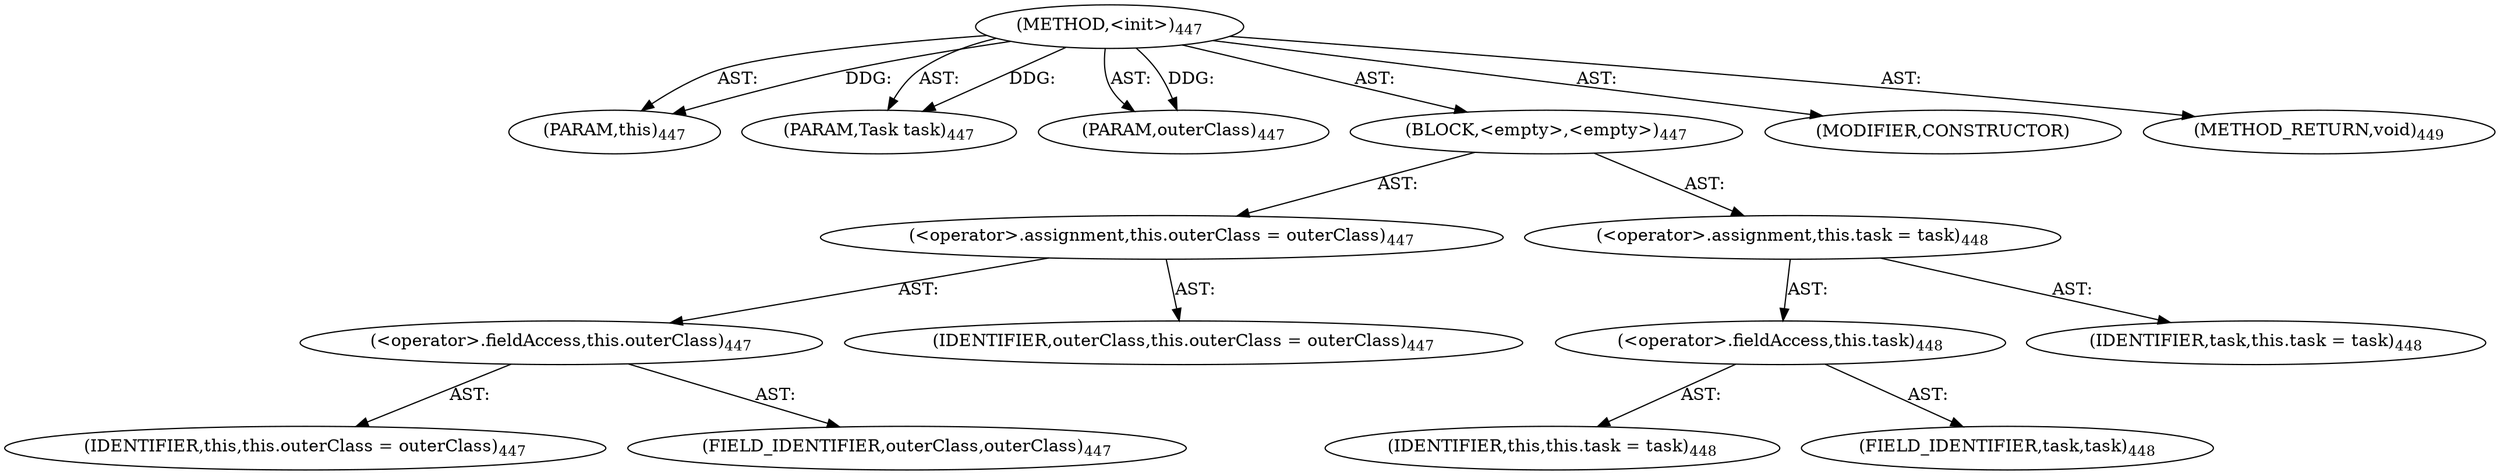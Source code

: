 digraph "&lt;init&gt;" {  
"111669149710" [label = <(METHOD,&lt;init&gt;)<SUB>447</SUB>> ]
"115964117003" [label = <(PARAM,this)<SUB>447</SUB>> ]
"115964117020" [label = <(PARAM,Task task)<SUB>447</SUB>> ]
"115964117004" [label = <(PARAM,outerClass)<SUB>447</SUB>> ]
"25769803831" [label = <(BLOCK,&lt;empty&gt;,&lt;empty&gt;)<SUB>447</SUB>> ]
"30064771320" [label = <(&lt;operator&gt;.assignment,this.outerClass = outerClass)<SUB>447</SUB>> ]
"30064771321" [label = <(&lt;operator&gt;.fieldAccess,this.outerClass)<SUB>447</SUB>> ]
"68719476751" [label = <(IDENTIFIER,this,this.outerClass = outerClass)<SUB>447</SUB>> ]
"55834574912" [label = <(FIELD_IDENTIFIER,outerClass,outerClass)<SUB>447</SUB>> ]
"68719476752" [label = <(IDENTIFIER,outerClass,this.outerClass = outerClass)<SUB>447</SUB>> ]
"30064771322" [label = <(&lt;operator&gt;.assignment,this.task = task)<SUB>448</SUB>> ]
"30064771323" [label = <(&lt;operator&gt;.fieldAccess,this.task)<SUB>448</SUB>> ]
"68719476750" [label = <(IDENTIFIER,this,this.task = task)<SUB>448</SUB>> ]
"55834574913" [label = <(FIELD_IDENTIFIER,task,task)<SUB>448</SUB>> ]
"68719476939" [label = <(IDENTIFIER,task,this.task = task)<SUB>448</SUB>> ]
"133143986222" [label = <(MODIFIER,CONSTRUCTOR)> ]
"128849018894" [label = <(METHOD_RETURN,void)<SUB>449</SUB>> ]
  "111669149710" -> "115964117003"  [ label = "AST: "] 
  "111669149710" -> "115964117020"  [ label = "AST: "] 
  "111669149710" -> "115964117004"  [ label = "AST: "] 
  "111669149710" -> "25769803831"  [ label = "AST: "] 
  "111669149710" -> "133143986222"  [ label = "AST: "] 
  "111669149710" -> "128849018894"  [ label = "AST: "] 
  "25769803831" -> "30064771320"  [ label = "AST: "] 
  "25769803831" -> "30064771322"  [ label = "AST: "] 
  "30064771320" -> "30064771321"  [ label = "AST: "] 
  "30064771320" -> "68719476752"  [ label = "AST: "] 
  "30064771321" -> "68719476751"  [ label = "AST: "] 
  "30064771321" -> "55834574912"  [ label = "AST: "] 
  "30064771322" -> "30064771323"  [ label = "AST: "] 
  "30064771322" -> "68719476939"  [ label = "AST: "] 
  "30064771323" -> "68719476750"  [ label = "AST: "] 
  "30064771323" -> "55834574913"  [ label = "AST: "] 
  "111669149710" -> "115964117003"  [ label = "DDG: "] 
  "111669149710" -> "115964117020"  [ label = "DDG: "] 
  "111669149710" -> "115964117004"  [ label = "DDG: "] 
}
